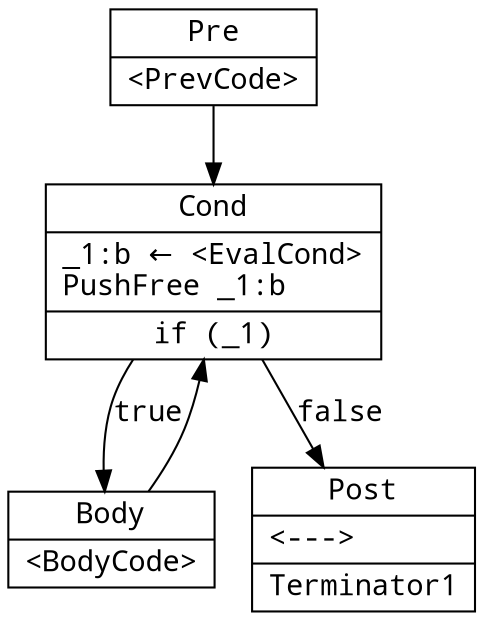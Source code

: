digraph {
  node [shape=record fontname="Noto Mono"];
  edge [fontname="Noto Mono"];
  block0x5642d22bcfa0 [label="{Pre|\<PrevCode\>\l}"];
  block0x5642d22bcfa0 -> block0x5642d22bd0e0;
  block0x5642d22bd0e0 [label="{Cond|_1:b ← \<EvalCond\>\lPushFree _1:b\l|if (_1)}"];
  block0x5642d22bd0e0 -> block0x5642d22bd120 [label="true"];
  block0x5642d22bd0e0 -> block0x5642d22bd180 [label="false"];
  block0x5642d22bd120 [label="{Body|\<BodyCode\>\l}"];
  block0x5642d22bd120 -> block0x5642d22bd0e0;
  block0x5642d22bd180 [label="{Post|\<---\>\l|Terminator1}"];
}
